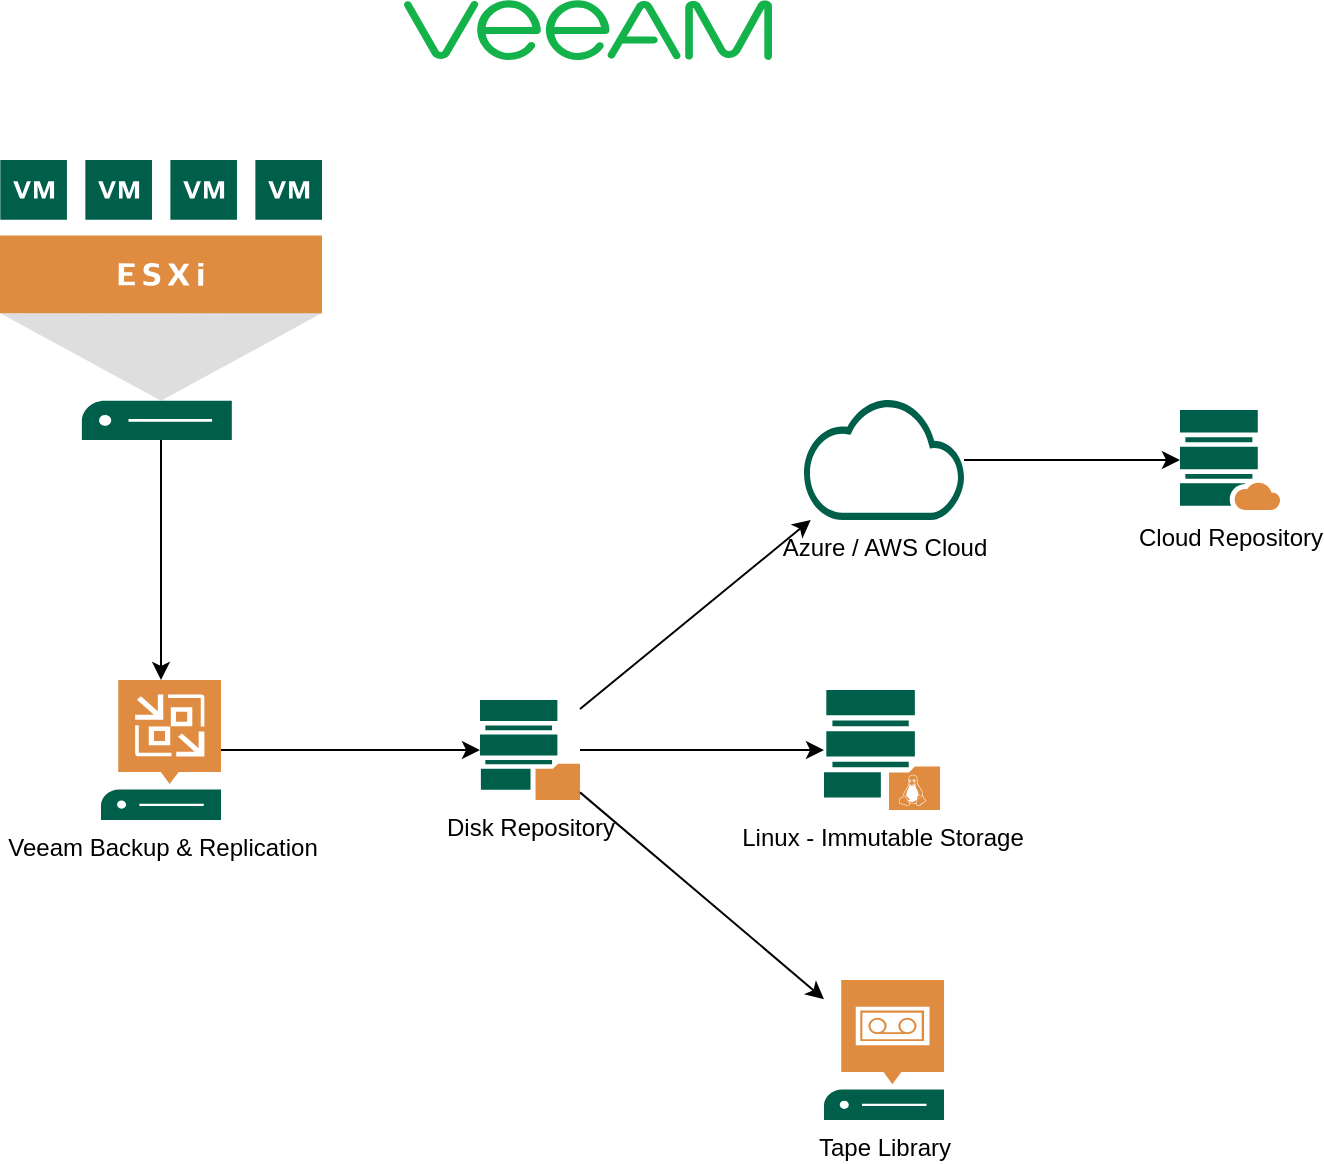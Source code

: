 <mxfile version="24.7.7">
  <diagram name="Page-1" id="MJXIZ1R0Z1FUfhxcSoeF">
    <mxGraphModel dx="2074" dy="744" grid="1" gridSize="10" guides="1" tooltips="1" connect="1" arrows="1" fold="1" page="1" pageScale="1" pageWidth="827" pageHeight="1169" math="0" shadow="0">
      <root>
        <mxCell id="0" />
        <mxCell id="1" parent="0" />
        <mxCell id="mvuYGX5b3dszOzRJgR8V-1" value="Cloud Repository" style="sketch=0;pointerEvents=1;shadow=0;dashed=0;html=1;strokeColor=none;fillColor=#005F4B;labelPosition=center;verticalLabelPosition=bottom;verticalAlign=top;align=center;outlineConnect=0;shape=mxgraph.veeam2.cloud_repository;" vertex="1" parent="1">
          <mxGeometry x="710" y="245" width="50" height="50" as="geometry" />
        </mxCell>
        <mxCell id="mvuYGX5b3dszOzRJgR8V-2" value="Disk Repository" style="sketch=0;pointerEvents=1;shadow=0;dashed=0;html=1;strokeColor=none;fillColor=#005F4B;labelPosition=center;verticalLabelPosition=bottom;verticalAlign=top;align=center;outlineConnect=0;shape=mxgraph.veeam2.veeam_repository;" vertex="1" parent="1">
          <mxGeometry x="360" y="390" width="50" height="50" as="geometry" />
        </mxCell>
        <mxCell id="mvuYGX5b3dszOzRJgR8V-3" value="Tape Library" style="sketch=0;pointerEvents=1;shadow=0;dashed=0;html=1;strokeColor=none;fillColor=#005F4B;labelPosition=center;verticalLabelPosition=bottom;verticalAlign=top;align=center;outlineConnect=0;shape=mxgraph.veeam2.tape_server;" vertex="1" parent="1">
          <mxGeometry x="532" y="530" width="60" height="70" as="geometry" />
        </mxCell>
        <mxCell id="mvuYGX5b3dszOzRJgR8V-4" value="" style="pointerEvents=1;shadow=0;dashed=0;html=1;strokeColor=none;fillColor=#13B24B;labelPosition=center;verticalLabelPosition=bottom;verticalAlign=top;align=center;outlineConnect=0;shape=mxgraph.veeam2.veeam_logo;" vertex="1" parent="1">
          <mxGeometry x="322" y="40" width="184" height="30" as="geometry" />
        </mxCell>
        <mxCell id="mvuYGX5b3dszOzRJgR8V-5" value="Veeam Backup &amp;amp; Replication" style="sketch=0;pointerEvents=1;shadow=0;dashed=0;html=1;strokeColor=none;fillColor=#005F4B;labelPosition=center;verticalLabelPosition=bottom;verticalAlign=top;align=center;outlineConnect=0;shape=mxgraph.veeam2.vbr_server;" vertex="1" parent="1">
          <mxGeometry x="170.5" y="380" width="60" height="70" as="geometry" />
        </mxCell>
        <mxCell id="mvuYGX5b3dszOzRJgR8V-7" value="" style="sketch=0;pointerEvents=1;shadow=0;dashed=0;html=1;strokeColor=none;fillColor=#005F4B;labelPosition=center;verticalLabelPosition=bottom;verticalAlign=top;align=center;outlineConnect=0;shape=mxgraph.veeam2.esxi_host;" vertex="1" parent="1">
          <mxGeometry x="120" y="120" width="161" height="140" as="geometry" />
        </mxCell>
        <mxCell id="mvuYGX5b3dszOzRJgR8V-8" value="Azure / AWS Cloud" style="sketch=0;pointerEvents=1;shadow=0;dashed=0;html=1;strokeColor=none;fillColor=#005F4B;labelPosition=center;verticalLabelPosition=bottom;verticalAlign=top;align=center;outlineConnect=0;shape=mxgraph.veeam2.cloud;" vertex="1" parent="1">
          <mxGeometry x="522" y="240" width="80" height="60" as="geometry" />
        </mxCell>
        <mxCell id="mvuYGX5b3dszOzRJgR8V-9" value="Linux - Immutable Storage" style="sketch=0;pointerEvents=1;shadow=0;dashed=0;html=1;strokeColor=none;fillColor=#005F4B;labelPosition=center;verticalLabelPosition=bottom;verticalAlign=top;align=center;outlineConnect=0;shape=mxgraph.veeam2.linux_repository;" vertex="1" parent="1">
          <mxGeometry x="532" y="385" width="58" height="60" as="geometry" />
        </mxCell>
        <mxCell id="mvuYGX5b3dszOzRJgR8V-10" value="" style="endArrow=classic;html=1;rounded=0;" edge="1" parent="1" source="mvuYGX5b3dszOzRJgR8V-7" target="mvuYGX5b3dszOzRJgR8V-5">
          <mxGeometry width="50" height="50" relative="1" as="geometry">
            <mxPoint x="320" y="320" as="sourcePoint" />
            <mxPoint x="370" y="270" as="targetPoint" />
          </mxGeometry>
        </mxCell>
        <mxCell id="mvuYGX5b3dszOzRJgR8V-11" value="" style="endArrow=classic;html=1;rounded=0;" edge="1" parent="1" source="mvuYGX5b3dszOzRJgR8V-5" target="mvuYGX5b3dszOzRJgR8V-2">
          <mxGeometry width="50" height="50" relative="1" as="geometry">
            <mxPoint x="211" y="270" as="sourcePoint" />
            <mxPoint x="211" y="390" as="targetPoint" />
          </mxGeometry>
        </mxCell>
        <mxCell id="mvuYGX5b3dszOzRJgR8V-12" value="" style="endArrow=classic;html=1;rounded=0;" edge="1" parent="1" source="mvuYGX5b3dszOzRJgR8V-2" target="mvuYGX5b3dszOzRJgR8V-9">
          <mxGeometry width="50" height="50" relative="1" as="geometry">
            <mxPoint x="221" y="280" as="sourcePoint" />
            <mxPoint x="221" y="400" as="targetPoint" />
          </mxGeometry>
        </mxCell>
        <mxCell id="mvuYGX5b3dszOzRJgR8V-13" value="" style="endArrow=classic;html=1;rounded=0;" edge="1" parent="1" source="mvuYGX5b3dszOzRJgR8V-2" target="mvuYGX5b3dszOzRJgR8V-8">
          <mxGeometry width="50" height="50" relative="1" as="geometry">
            <mxPoint x="360" y="290" as="sourcePoint" />
            <mxPoint x="231" y="410" as="targetPoint" />
          </mxGeometry>
        </mxCell>
        <mxCell id="mvuYGX5b3dszOzRJgR8V-16" value="" style="endArrow=classic;html=1;rounded=0;" edge="1" parent="1" source="mvuYGX5b3dszOzRJgR8V-2" target="mvuYGX5b3dszOzRJgR8V-3">
          <mxGeometry width="50" height="50" relative="1" as="geometry">
            <mxPoint x="420" y="403" as="sourcePoint" />
            <mxPoint x="526" y="310" as="targetPoint" />
          </mxGeometry>
        </mxCell>
        <mxCell id="mvuYGX5b3dszOzRJgR8V-17" value="" style="endArrow=classic;html=1;rounded=0;" edge="1" parent="1" source="mvuYGX5b3dszOzRJgR8V-8" target="mvuYGX5b3dszOzRJgR8V-1">
          <mxGeometry width="50" height="50" relative="1" as="geometry">
            <mxPoint x="430" y="413" as="sourcePoint" />
            <mxPoint x="536" y="320" as="targetPoint" />
          </mxGeometry>
        </mxCell>
      </root>
    </mxGraphModel>
  </diagram>
</mxfile>
